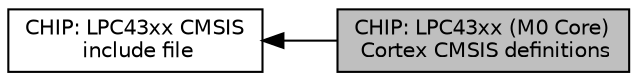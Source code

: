digraph "CHIP: LPC43xx (M0 Core) Cortex CMSIS definitions"
{
  edge [fontname="Helvetica",fontsize="10",labelfontname="Helvetica",labelfontsize="10"];
  node [fontname="Helvetica",fontsize="10",shape=record];
  rankdir=LR;
  Node1 [label="CHIP: LPC43xx CMSIS\l include file",height=0.2,width=0.4,color="black", fillcolor="white", style="filled",URL="$group___c_m_s_i_s__43_x_x___m0.html"];
  Node0 [label="CHIP: LPC43xx (M0 Core)\l Cortex CMSIS definitions",height=0.2,width=0.4,color="black", fillcolor="grey75", style="filled", fontcolor="black"];
  Node1->Node0 [shape=plaintext, dir="back", style="solid"];
}
